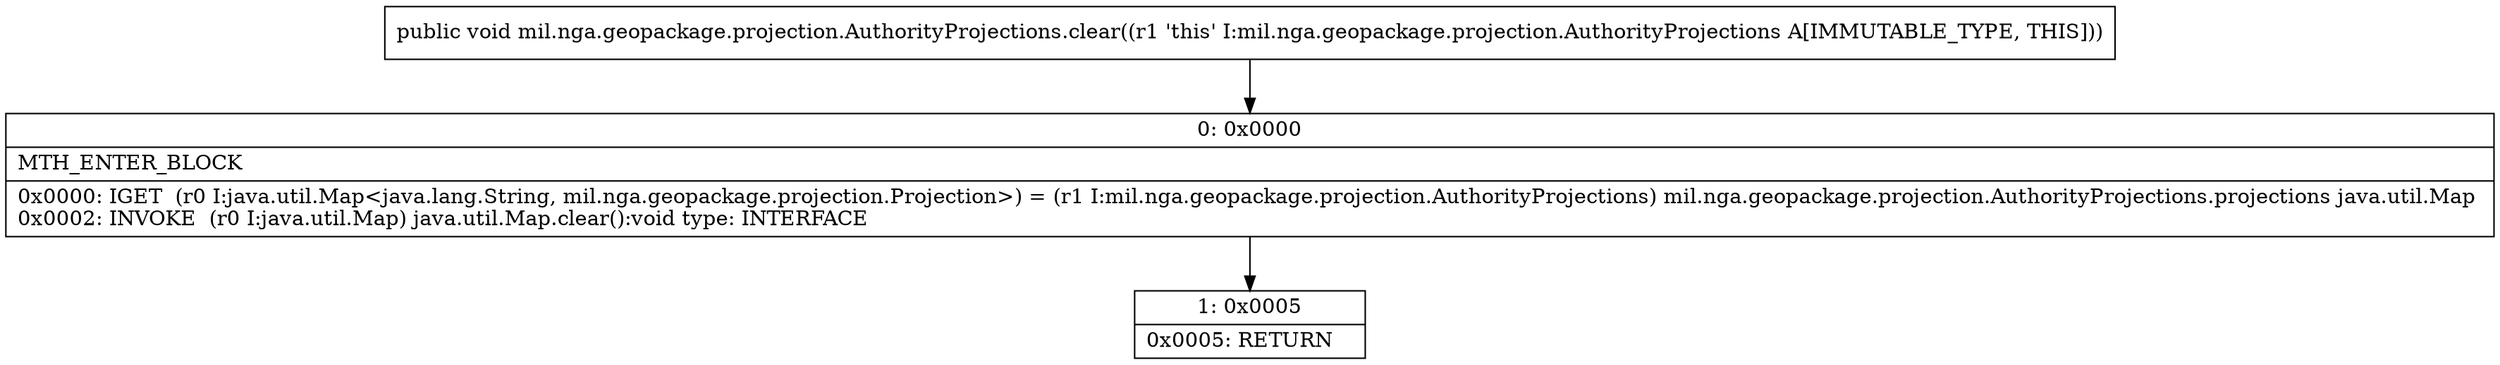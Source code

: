 digraph "CFG formil.nga.geopackage.projection.AuthorityProjections.clear()V" {
Node_0 [shape=record,label="{0\:\ 0x0000|MTH_ENTER_BLOCK\l|0x0000: IGET  (r0 I:java.util.Map\<java.lang.String, mil.nga.geopackage.projection.Projection\>) = (r1 I:mil.nga.geopackage.projection.AuthorityProjections) mil.nga.geopackage.projection.AuthorityProjections.projections java.util.Map \l0x0002: INVOKE  (r0 I:java.util.Map) java.util.Map.clear():void type: INTERFACE \l}"];
Node_1 [shape=record,label="{1\:\ 0x0005|0x0005: RETURN   \l}"];
MethodNode[shape=record,label="{public void mil.nga.geopackage.projection.AuthorityProjections.clear((r1 'this' I:mil.nga.geopackage.projection.AuthorityProjections A[IMMUTABLE_TYPE, THIS])) }"];
MethodNode -> Node_0;
Node_0 -> Node_1;
}

